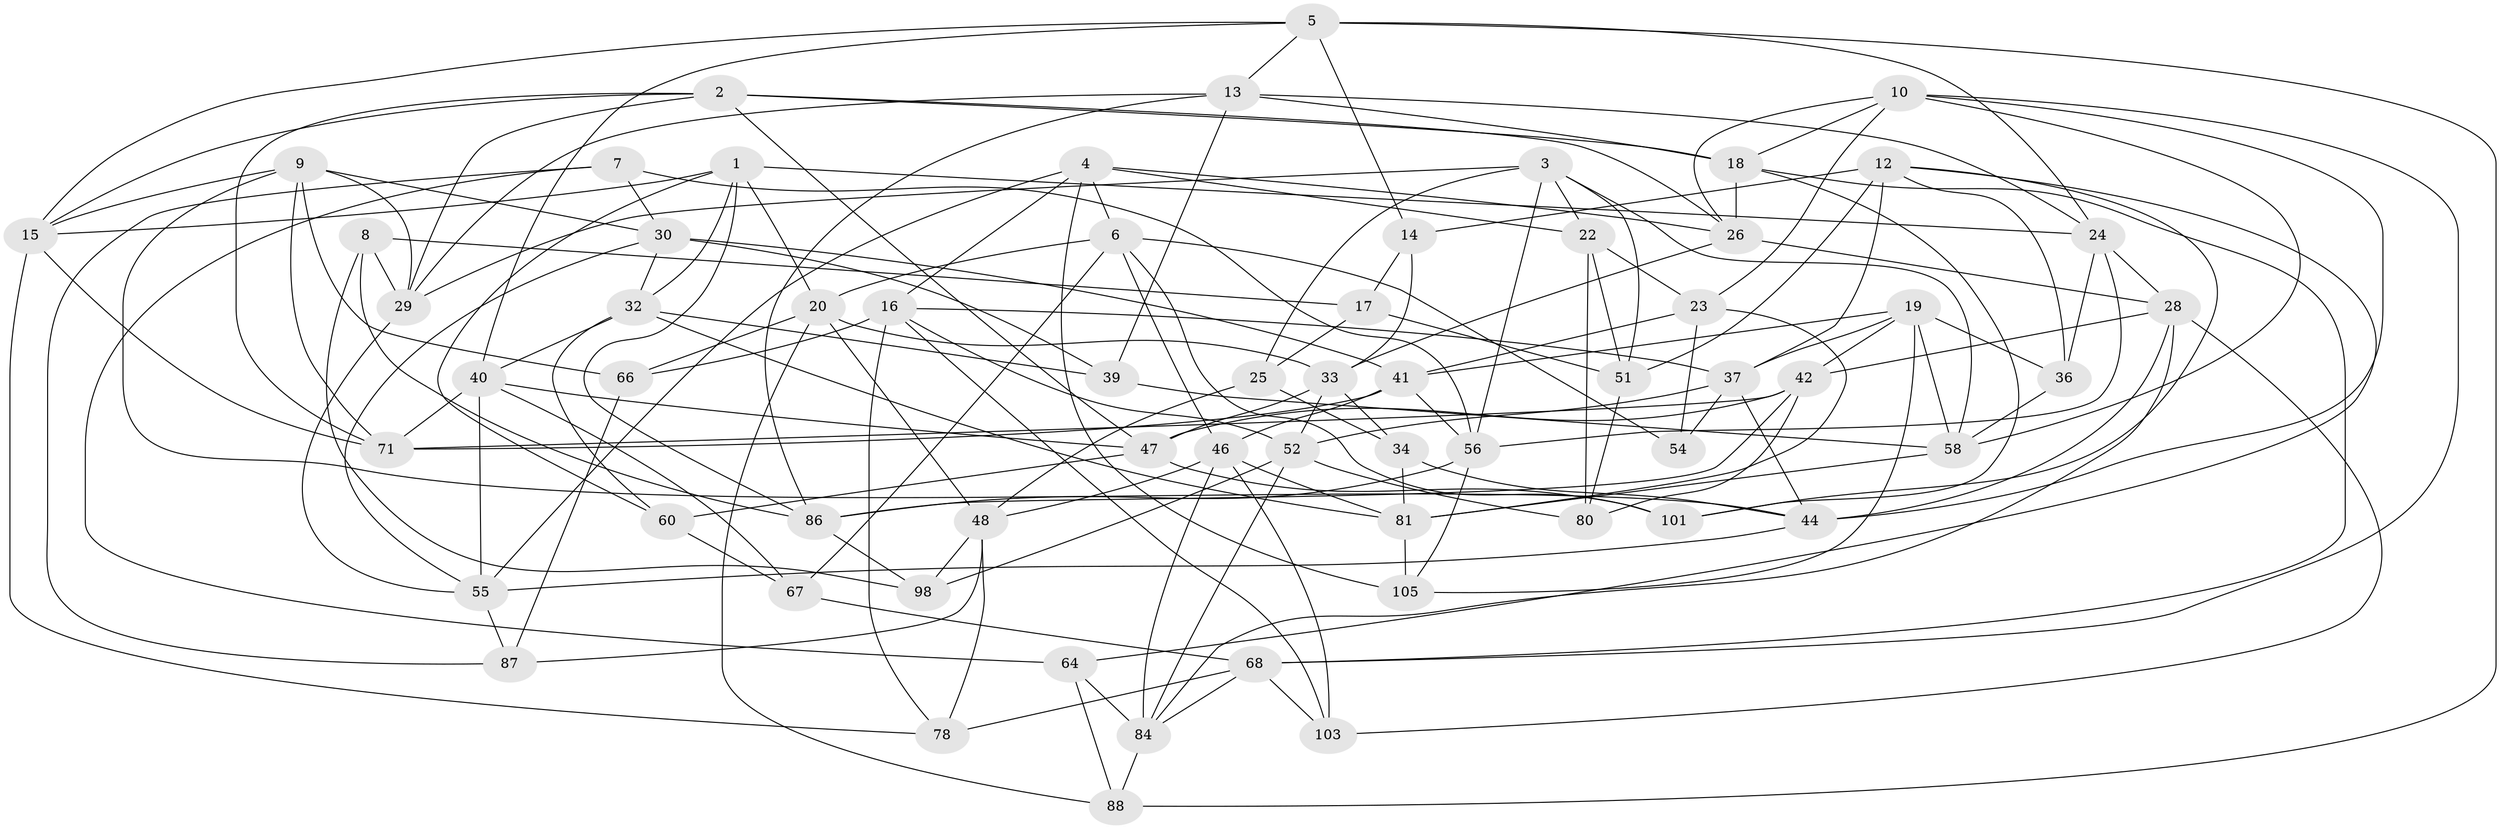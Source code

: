 // Generated by graph-tools (version 1.1) at 2025/24/03/03/25 07:24:31]
// undirected, 63 vertices, 166 edges
graph export_dot {
graph [start="1"]
  node [color=gray90,style=filled];
  1 [super="+96"];
  2 [super="+35"];
  3 [super="+76"];
  4 [super="+83"];
  5 [super="+59"];
  6 [super="+49"];
  7;
  8;
  9 [super="+21"];
  10 [super="+11"];
  12 [super="+102"];
  13 [super="+93"];
  14;
  15 [super="+31"];
  16 [super="+53"];
  17;
  18 [super="+27"];
  19 [super="+74"];
  20 [super="+94"];
  22 [super="+100"];
  23 [super="+61"];
  24 [super="+75"];
  25;
  26 [super="+50"];
  28 [super="+82"];
  29 [super="+43"];
  30 [super="+77"];
  32 [super="+72"];
  33 [super="+38"];
  34;
  36;
  37 [super="+65"];
  39;
  40 [super="+69"];
  41 [super="+62"];
  42 [super="+95"];
  44 [super="+45"];
  46 [super="+91"];
  47 [super="+63"];
  48 [super="+97"];
  51 [super="+104"];
  52 [super="+70"];
  54;
  55 [super="+73"];
  56 [super="+57"];
  58 [super="+79"];
  60;
  64;
  66;
  67;
  68 [super="+85"];
  71 [super="+90"];
  78;
  80;
  81 [super="+89"];
  84 [super="+92"];
  86 [super="+99"];
  87;
  88;
  98;
  101;
  103;
  105;
  1 -- 86;
  1 -- 15;
  1 -- 20;
  1 -- 32;
  1 -- 60;
  1 -- 24;
  2 -- 18;
  2 -- 26;
  2 -- 47;
  2 -- 29;
  2 -- 71;
  2 -- 15;
  3 -- 51;
  3 -- 25;
  3 -- 58;
  3 -- 56;
  3 -- 29;
  3 -- 22;
  4 -- 105;
  4 -- 22;
  4 -- 16;
  4 -- 26;
  4 -- 6;
  4 -- 55;
  5 -- 24;
  5 -- 14;
  5 -- 40;
  5 -- 88;
  5 -- 13;
  5 -- 15;
  6 -- 46;
  6 -- 101;
  6 -- 54;
  6 -- 67;
  6 -- 20;
  7 -- 64;
  7 -- 87;
  7 -- 30;
  7 -- 56;
  8 -- 98;
  8 -- 17;
  8 -- 86;
  8 -- 29;
  9 -- 15;
  9 -- 71;
  9 -- 66;
  9 -- 44;
  9 -- 29;
  9 -- 30;
  10 -- 68;
  10 -- 23;
  10 -- 44;
  10 -- 26;
  10 -- 18;
  10 -- 58;
  12 -- 14;
  12 -- 64;
  12 -- 36;
  12 -- 37;
  12 -- 51;
  12 -- 101;
  13 -- 86;
  13 -- 24;
  13 -- 39;
  13 -- 29;
  13 -- 18;
  14 -- 17;
  14 -- 33;
  15 -- 71;
  15 -- 78;
  16 -- 78;
  16 -- 66;
  16 -- 52;
  16 -- 103;
  16 -- 37;
  17 -- 25;
  17 -- 51;
  18 -- 101;
  18 -- 26;
  18 -- 68;
  19 -- 41;
  19 -- 36;
  19 -- 37;
  19 -- 105;
  19 -- 42;
  19 -- 58;
  20 -- 66;
  20 -- 48;
  20 -- 88;
  20 -- 33;
  22 -- 80;
  22 -- 51 [weight=2];
  22 -- 23;
  23 -- 54 [weight=2];
  23 -- 41;
  23 -- 81;
  24 -- 36;
  24 -- 56;
  24 -- 28;
  25 -- 34;
  25 -- 48;
  26 -- 28;
  26 -- 33;
  28 -- 42;
  28 -- 44;
  28 -- 103;
  28 -- 84;
  29 -- 55;
  30 -- 39;
  30 -- 41;
  30 -- 55;
  30 -- 32;
  32 -- 39;
  32 -- 81;
  32 -- 40;
  32 -- 60;
  33 -- 47;
  33 -- 52;
  33 -- 34;
  34 -- 44;
  34 -- 81;
  36 -- 58;
  37 -- 54;
  37 -- 44;
  37 -- 52;
  39 -- 58;
  40 -- 67;
  40 -- 55;
  40 -- 47;
  40 -- 71;
  41 -- 46;
  41 -- 71;
  41 -- 56;
  42 -- 47;
  42 -- 80;
  42 -- 86;
  42 -- 71;
  44 -- 55;
  46 -- 103;
  46 -- 48;
  46 -- 81;
  46 -- 84;
  47 -- 101;
  47 -- 60;
  48 -- 87;
  48 -- 78;
  48 -- 98;
  51 -- 80;
  52 -- 98;
  52 -- 84;
  52 -- 80;
  55 -- 87;
  56 -- 105;
  56 -- 86;
  58 -- 81;
  60 -- 67;
  64 -- 88;
  64 -- 84;
  66 -- 87;
  67 -- 68;
  68 -- 78;
  68 -- 103;
  68 -- 84;
  81 -- 105;
  84 -- 88;
  86 -- 98;
}
